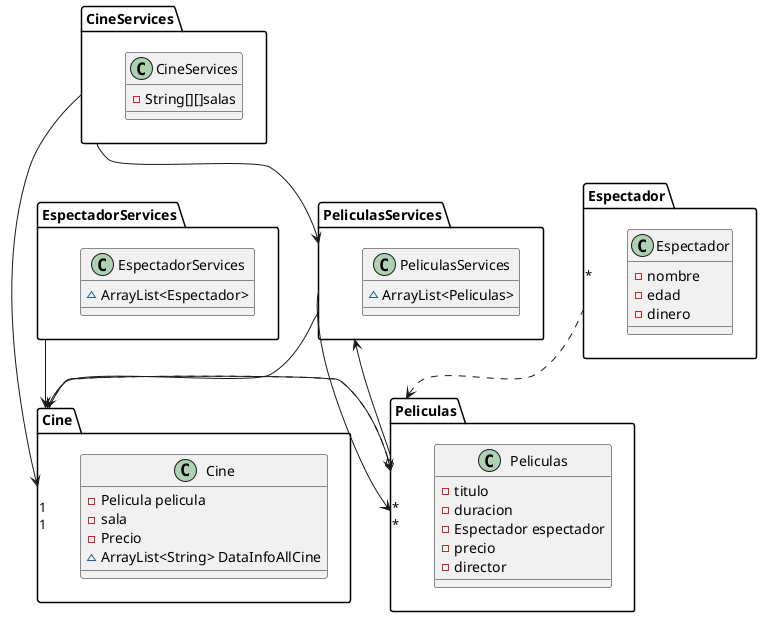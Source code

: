 @startuml
'https://plantuml.com/sequence-diagram
Package Cine{
  class Cine{
  -Pelicula pelicula
  -sala
  -Precio
  ~ArrayList<String> DataInfoAllCine
  }
}
Package CineServices{
  class CineServices{
       -String[][]salas

  }
}
Package Peliculas{
  class Peliculas{
  -titulo
  -duracion
  -Espectador espectador
  -precio
  -director
  }
}
Package PeliculasServices{
  class PeliculasServices{
~ArrayList<Peliculas>
  }
}
Package Espectador{
  class Espectador{
  -nombre
  -edad
  -dinero
  }
}
Package EspectadorServices{
  class EspectadorServices{
     ~ArrayList<Espectador>
  }
}
Cine "1" ..> "*" Peliculas
Peliculas "*" o-- "1" Cine
PeliculasServices --> Peliculas
PeliculasServices --> Cine
Peliculas --> PeliculasServices
CineServices --> Cine
CineServices -->PeliculasServices
Espectador "*" ..> Peliculas
EspectadorServices -->Cine
@enduml